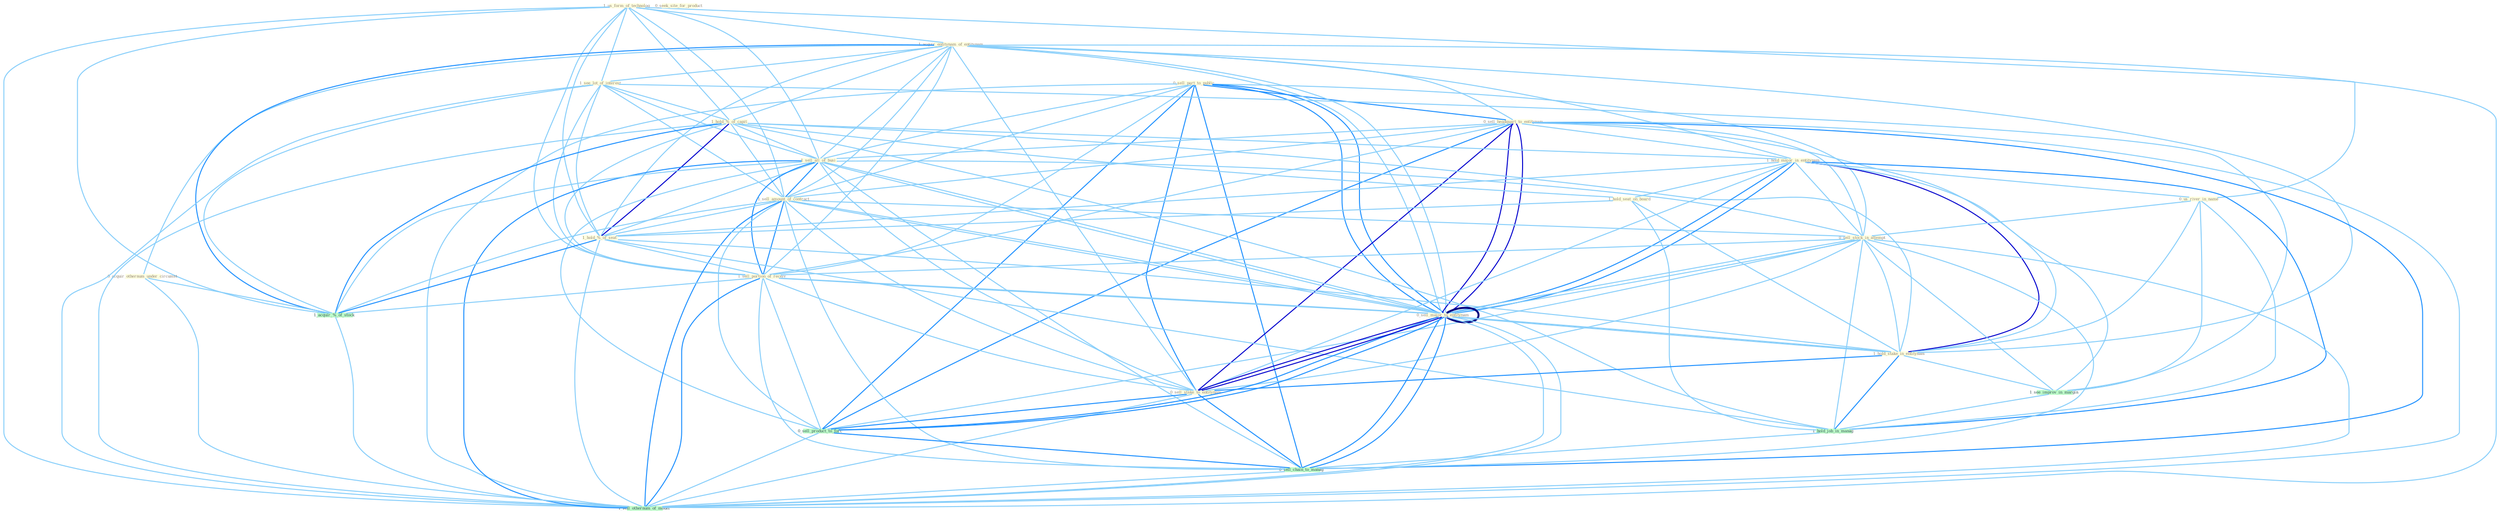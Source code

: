 Graph G{ 
    node
    [shape=polygon,style=filled,width=.5,height=.06,color="#BDFCC9",fixedsize=true,fontsize=4,
    fontcolor="#2f4f4f"];
    {node
    [color="#ffffe0", fontcolor="#8b7d6b"] "0_sell_part_to_public " "1_us_form_of_technolog " "1_acquir_entitynam_of_entitynam " "1_see_lot_of_interest " "0_sell_headquart_to_entitynam " "1_hold_%_of_capit " "1_sell_all_of_busi " "0_acquir_othernum_under_circumst " "1_sell_amount_of_contract " "1_hold_major_in_entitynam " "1_hold_seat_on_board " "1_hold_%_of_seat " "0_us_river_in_name " "0_sell_stock_in_attempt " "0_seek_site_for_product " "0_sell_major_to_entitynam " "1_sell_portion_of_receiv " "1_hold_stake_in_entitynam " "0_sell_stake_to_entitynam "}
{node [color="#fff0f5", fontcolor="#b22222"] "0_sell_major_to_entitynam "}
edge [color="#B0E2FF"];

	"0_sell_part_to_public " -- "0_sell_headquart_to_entitynam " [w="2", color="#1e90ff" , len=0.8];
	"0_sell_part_to_public " -- "1_sell_all_of_busi " [w="1", color="#87cefa" ];
	"0_sell_part_to_public " -- "1_sell_amount_of_contract " [w="1", color="#87cefa" ];
	"0_sell_part_to_public " -- "0_sell_stock_in_attempt " [w="1", color="#87cefa" ];
	"0_sell_part_to_public " -- "0_sell_major_to_entitynam " [w="2", color="#1e90ff" , len=0.8];
	"0_sell_part_to_public " -- "1_sell_portion_of_receiv " [w="1", color="#87cefa" ];
	"0_sell_part_to_public " -- "0_sell_stake_to_entitynam " [w="2", color="#1e90ff" , len=0.8];
	"0_sell_part_to_public " -- "0_sell_product_to_forc " [w="2", color="#1e90ff" , len=0.8];
	"0_sell_part_to_public " -- "0_sell_major_to_entitynam " [w="2", color="#1e90ff" , len=0.8];
	"0_sell_part_to_public " -- "0_sell_chain_to_manag " [w="2", color="#1e90ff" , len=0.8];
	"0_sell_part_to_public " -- "1_sell_othernum_of_model " [w="1", color="#87cefa" ];
	"1_us_form_of_technolog " -- "1_acquir_entitynam_of_entitynam " [w="1", color="#87cefa" ];
	"1_us_form_of_technolog " -- "1_see_lot_of_interest " [w="1", color="#87cefa" ];
	"1_us_form_of_technolog " -- "1_hold_%_of_capit " [w="1", color="#87cefa" ];
	"1_us_form_of_technolog " -- "1_sell_all_of_busi " [w="1", color="#87cefa" ];
	"1_us_form_of_technolog " -- "1_sell_amount_of_contract " [w="1", color="#87cefa" ];
	"1_us_form_of_technolog " -- "1_hold_%_of_seat " [w="1", color="#87cefa" ];
	"1_us_form_of_technolog " -- "0_us_river_in_name " [w="1", color="#87cefa" ];
	"1_us_form_of_technolog " -- "1_sell_portion_of_receiv " [w="1", color="#87cefa" ];
	"1_us_form_of_technolog " -- "1_acquir_%_of_stock " [w="1", color="#87cefa" ];
	"1_us_form_of_technolog " -- "1_sell_othernum_of_model " [w="1", color="#87cefa" ];
	"1_acquir_entitynam_of_entitynam " -- "1_see_lot_of_interest " [w="1", color="#87cefa" ];
	"1_acquir_entitynam_of_entitynam " -- "0_sell_headquart_to_entitynam " [w="1", color="#87cefa" ];
	"1_acquir_entitynam_of_entitynam " -- "1_hold_%_of_capit " [w="1", color="#87cefa" ];
	"1_acquir_entitynam_of_entitynam " -- "1_sell_all_of_busi " [w="1", color="#87cefa" ];
	"1_acquir_entitynam_of_entitynam " -- "0_acquir_othernum_under_circumst " [w="1", color="#87cefa" ];
	"1_acquir_entitynam_of_entitynam " -- "1_sell_amount_of_contract " [w="1", color="#87cefa" ];
	"1_acquir_entitynam_of_entitynam " -- "1_hold_major_in_entitynam " [w="1", color="#87cefa" ];
	"1_acquir_entitynam_of_entitynam " -- "1_hold_%_of_seat " [w="1", color="#87cefa" ];
	"1_acquir_entitynam_of_entitynam " -- "0_sell_major_to_entitynam " [w="1", color="#87cefa" ];
	"1_acquir_entitynam_of_entitynam " -- "1_sell_portion_of_receiv " [w="1", color="#87cefa" ];
	"1_acquir_entitynam_of_entitynam " -- "1_hold_stake_in_entitynam " [w="1", color="#87cefa" ];
	"1_acquir_entitynam_of_entitynam " -- "0_sell_stake_to_entitynam " [w="1", color="#87cefa" ];
	"1_acquir_entitynam_of_entitynam " -- "1_acquir_%_of_stock " [w="2", color="#1e90ff" , len=0.8];
	"1_acquir_entitynam_of_entitynam " -- "0_sell_major_to_entitynam " [w="1", color="#87cefa" ];
	"1_acquir_entitynam_of_entitynam " -- "1_sell_othernum_of_model " [w="1", color="#87cefa" ];
	"1_see_lot_of_interest " -- "1_hold_%_of_capit " [w="1", color="#87cefa" ];
	"1_see_lot_of_interest " -- "1_sell_all_of_busi " [w="1", color="#87cefa" ];
	"1_see_lot_of_interest " -- "1_sell_amount_of_contract " [w="1", color="#87cefa" ];
	"1_see_lot_of_interest " -- "1_hold_%_of_seat " [w="1", color="#87cefa" ];
	"1_see_lot_of_interest " -- "1_sell_portion_of_receiv " [w="1", color="#87cefa" ];
	"1_see_lot_of_interest " -- "1_see_improv_in_margin " [w="1", color="#87cefa" ];
	"1_see_lot_of_interest " -- "1_acquir_%_of_stock " [w="1", color="#87cefa" ];
	"1_see_lot_of_interest " -- "1_sell_othernum_of_model " [w="1", color="#87cefa" ];
	"0_sell_headquart_to_entitynam " -- "1_sell_all_of_busi " [w="1", color="#87cefa" ];
	"0_sell_headquart_to_entitynam " -- "1_sell_amount_of_contract " [w="1", color="#87cefa" ];
	"0_sell_headquart_to_entitynam " -- "1_hold_major_in_entitynam " [w="1", color="#87cefa" ];
	"0_sell_headquart_to_entitynam " -- "0_sell_stock_in_attempt " [w="1", color="#87cefa" ];
	"0_sell_headquart_to_entitynam " -- "0_sell_major_to_entitynam " [w="3", color="#0000cd" , len=0.6];
	"0_sell_headquart_to_entitynam " -- "1_sell_portion_of_receiv " [w="1", color="#87cefa" ];
	"0_sell_headquart_to_entitynam " -- "1_hold_stake_in_entitynam " [w="1", color="#87cefa" ];
	"0_sell_headquart_to_entitynam " -- "0_sell_stake_to_entitynam " [w="3", color="#0000cd" , len=0.6];
	"0_sell_headquart_to_entitynam " -- "0_sell_product_to_forc " [w="2", color="#1e90ff" , len=0.8];
	"0_sell_headquart_to_entitynam " -- "0_sell_major_to_entitynam " [w="3", color="#0000cd" , len=0.6];
	"0_sell_headquart_to_entitynam " -- "0_sell_chain_to_manag " [w="2", color="#1e90ff" , len=0.8];
	"0_sell_headquart_to_entitynam " -- "1_sell_othernum_of_model " [w="1", color="#87cefa" ];
	"1_hold_%_of_capit " -- "1_sell_all_of_busi " [w="1", color="#87cefa" ];
	"1_hold_%_of_capit " -- "1_sell_amount_of_contract " [w="1", color="#87cefa" ];
	"1_hold_%_of_capit " -- "1_hold_major_in_entitynam " [w="1", color="#87cefa" ];
	"1_hold_%_of_capit " -- "1_hold_seat_on_board " [w="1", color="#87cefa" ];
	"1_hold_%_of_capit " -- "1_hold_%_of_seat " [w="3", color="#0000cd" , len=0.6];
	"1_hold_%_of_capit " -- "1_sell_portion_of_receiv " [w="1", color="#87cefa" ];
	"1_hold_%_of_capit " -- "1_hold_stake_in_entitynam " [w="1", color="#87cefa" ];
	"1_hold_%_of_capit " -- "1_acquir_%_of_stock " [w="2", color="#1e90ff" , len=0.8];
	"1_hold_%_of_capit " -- "1_hold_job_in_manag " [w="1", color="#87cefa" ];
	"1_hold_%_of_capit " -- "1_sell_othernum_of_model " [w="1", color="#87cefa" ];
	"1_sell_all_of_busi " -- "1_sell_amount_of_contract " [w="2", color="#1e90ff" , len=0.8];
	"1_sell_all_of_busi " -- "1_hold_%_of_seat " [w="1", color="#87cefa" ];
	"1_sell_all_of_busi " -- "0_sell_stock_in_attempt " [w="1", color="#87cefa" ];
	"1_sell_all_of_busi " -- "0_sell_major_to_entitynam " [w="1", color="#87cefa" ];
	"1_sell_all_of_busi " -- "1_sell_portion_of_receiv " [w="2", color="#1e90ff" , len=0.8];
	"1_sell_all_of_busi " -- "0_sell_stake_to_entitynam " [w="1", color="#87cefa" ];
	"1_sell_all_of_busi " -- "1_acquir_%_of_stock " [w="1", color="#87cefa" ];
	"1_sell_all_of_busi " -- "0_sell_product_to_forc " [w="1", color="#87cefa" ];
	"1_sell_all_of_busi " -- "0_sell_major_to_entitynam " [w="1", color="#87cefa" ];
	"1_sell_all_of_busi " -- "0_sell_chain_to_manag " [w="1", color="#87cefa" ];
	"1_sell_all_of_busi " -- "1_sell_othernum_of_model " [w="2", color="#1e90ff" , len=0.8];
	"0_acquir_othernum_under_circumst " -- "1_acquir_%_of_stock " [w="1", color="#87cefa" ];
	"0_acquir_othernum_under_circumst " -- "1_sell_othernum_of_model " [w="1", color="#87cefa" ];
	"1_sell_amount_of_contract " -- "1_hold_%_of_seat " [w="1", color="#87cefa" ];
	"1_sell_amount_of_contract " -- "0_sell_stock_in_attempt " [w="1", color="#87cefa" ];
	"1_sell_amount_of_contract " -- "0_sell_major_to_entitynam " [w="1", color="#87cefa" ];
	"1_sell_amount_of_contract " -- "1_sell_portion_of_receiv " [w="2", color="#1e90ff" , len=0.8];
	"1_sell_amount_of_contract " -- "0_sell_stake_to_entitynam " [w="1", color="#87cefa" ];
	"1_sell_amount_of_contract " -- "1_acquir_%_of_stock " [w="1", color="#87cefa" ];
	"1_sell_amount_of_contract " -- "0_sell_product_to_forc " [w="1", color="#87cefa" ];
	"1_sell_amount_of_contract " -- "0_sell_major_to_entitynam " [w="1", color="#87cefa" ];
	"1_sell_amount_of_contract " -- "0_sell_chain_to_manag " [w="1", color="#87cefa" ];
	"1_sell_amount_of_contract " -- "1_sell_othernum_of_model " [w="2", color="#1e90ff" , len=0.8];
	"1_hold_major_in_entitynam " -- "1_hold_seat_on_board " [w="1", color="#87cefa" ];
	"1_hold_major_in_entitynam " -- "1_hold_%_of_seat " [w="1", color="#87cefa" ];
	"1_hold_major_in_entitynam " -- "0_us_river_in_name " [w="1", color="#87cefa" ];
	"1_hold_major_in_entitynam " -- "0_sell_stock_in_attempt " [w="1", color="#87cefa" ];
	"1_hold_major_in_entitynam " -- "0_sell_major_to_entitynam " [w="2", color="#1e90ff" , len=0.8];
	"1_hold_major_in_entitynam " -- "1_hold_stake_in_entitynam " [w="3", color="#0000cd" , len=0.6];
	"1_hold_major_in_entitynam " -- "0_sell_stake_to_entitynam " [w="1", color="#87cefa" ];
	"1_hold_major_in_entitynam " -- "1_see_improv_in_margin " [w="1", color="#87cefa" ];
	"1_hold_major_in_entitynam " -- "1_hold_job_in_manag " [w="2", color="#1e90ff" , len=0.8];
	"1_hold_major_in_entitynam " -- "0_sell_major_to_entitynam " [w="2", color="#1e90ff" , len=0.8];
	"1_hold_seat_on_board " -- "1_hold_%_of_seat " [w="1", color="#87cefa" ];
	"1_hold_seat_on_board " -- "1_hold_stake_in_entitynam " [w="1", color="#87cefa" ];
	"1_hold_seat_on_board " -- "1_hold_job_in_manag " [w="1", color="#87cefa" ];
	"1_hold_%_of_seat " -- "1_sell_portion_of_receiv " [w="1", color="#87cefa" ];
	"1_hold_%_of_seat " -- "1_hold_stake_in_entitynam " [w="1", color="#87cefa" ];
	"1_hold_%_of_seat " -- "1_acquir_%_of_stock " [w="2", color="#1e90ff" , len=0.8];
	"1_hold_%_of_seat " -- "1_hold_job_in_manag " [w="1", color="#87cefa" ];
	"1_hold_%_of_seat " -- "1_sell_othernum_of_model " [w="1", color="#87cefa" ];
	"0_us_river_in_name " -- "0_sell_stock_in_attempt " [w="1", color="#87cefa" ];
	"0_us_river_in_name " -- "1_hold_stake_in_entitynam " [w="1", color="#87cefa" ];
	"0_us_river_in_name " -- "1_see_improv_in_margin " [w="1", color="#87cefa" ];
	"0_us_river_in_name " -- "1_hold_job_in_manag " [w="1", color="#87cefa" ];
	"0_sell_stock_in_attempt " -- "0_sell_major_to_entitynam " [w="1", color="#87cefa" ];
	"0_sell_stock_in_attempt " -- "1_sell_portion_of_receiv " [w="1", color="#87cefa" ];
	"0_sell_stock_in_attempt " -- "1_hold_stake_in_entitynam " [w="1", color="#87cefa" ];
	"0_sell_stock_in_attempt " -- "0_sell_stake_to_entitynam " [w="1", color="#87cefa" ];
	"0_sell_stock_in_attempt " -- "1_see_improv_in_margin " [w="1", color="#87cefa" ];
	"0_sell_stock_in_attempt " -- "1_hold_job_in_manag " [w="1", color="#87cefa" ];
	"0_sell_stock_in_attempt " -- "0_sell_product_to_forc " [w="1", color="#87cefa" ];
	"0_sell_stock_in_attempt " -- "0_sell_major_to_entitynam " [w="1", color="#87cefa" ];
	"0_sell_stock_in_attempt " -- "0_sell_chain_to_manag " [w="1", color="#87cefa" ];
	"0_sell_stock_in_attempt " -- "1_sell_othernum_of_model " [w="1", color="#87cefa" ];
	"0_sell_major_to_entitynam " -- "1_sell_portion_of_receiv " [w="1", color="#87cefa" ];
	"0_sell_major_to_entitynam " -- "1_hold_stake_in_entitynam " [w="1", color="#87cefa" ];
	"0_sell_major_to_entitynam " -- "0_sell_stake_to_entitynam " [w="3", color="#0000cd" , len=0.6];
	"0_sell_major_to_entitynam " -- "0_sell_product_to_forc " [w="2", color="#1e90ff" , len=0.8];
	"0_sell_major_to_entitynam " -- "0_sell_major_to_entitynam " [w="4", style=bold, color="#000080", len=0.4];
	"0_sell_major_to_entitynam " -- "0_sell_chain_to_manag " [w="2", color="#1e90ff" , len=0.8];
	"0_sell_major_to_entitynam " -- "1_sell_othernum_of_model " [w="1", color="#87cefa" ];
	"1_sell_portion_of_receiv " -- "0_sell_stake_to_entitynam " [w="1", color="#87cefa" ];
	"1_sell_portion_of_receiv " -- "1_acquir_%_of_stock " [w="1", color="#87cefa" ];
	"1_sell_portion_of_receiv " -- "0_sell_product_to_forc " [w="1", color="#87cefa" ];
	"1_sell_portion_of_receiv " -- "0_sell_major_to_entitynam " [w="1", color="#87cefa" ];
	"1_sell_portion_of_receiv " -- "0_sell_chain_to_manag " [w="1", color="#87cefa" ];
	"1_sell_portion_of_receiv " -- "1_sell_othernum_of_model " [w="2", color="#1e90ff" , len=0.8];
	"1_hold_stake_in_entitynam " -- "0_sell_stake_to_entitynam " [w="2", color="#1e90ff" , len=0.8];
	"1_hold_stake_in_entitynam " -- "1_see_improv_in_margin " [w="1", color="#87cefa" ];
	"1_hold_stake_in_entitynam " -- "1_hold_job_in_manag " [w="2", color="#1e90ff" , len=0.8];
	"1_hold_stake_in_entitynam " -- "0_sell_major_to_entitynam " [w="1", color="#87cefa" ];
	"0_sell_stake_to_entitynam " -- "0_sell_product_to_forc " [w="2", color="#1e90ff" , len=0.8];
	"0_sell_stake_to_entitynam " -- "0_sell_major_to_entitynam " [w="3", color="#0000cd" , len=0.6];
	"0_sell_stake_to_entitynam " -- "0_sell_chain_to_manag " [w="2", color="#1e90ff" , len=0.8];
	"0_sell_stake_to_entitynam " -- "1_sell_othernum_of_model " [w="1", color="#87cefa" ];
	"1_see_improv_in_margin " -- "1_hold_job_in_manag " [w="1", color="#87cefa" ];
	"1_acquir_%_of_stock " -- "1_sell_othernum_of_model " [w="1", color="#87cefa" ];
	"1_hold_job_in_manag " -- "0_sell_chain_to_manag " [w="1", color="#87cefa" ];
	"0_sell_product_to_forc " -- "0_sell_major_to_entitynam " [w="2", color="#1e90ff" , len=0.8];
	"0_sell_product_to_forc " -- "0_sell_chain_to_manag " [w="2", color="#1e90ff" , len=0.8];
	"0_sell_product_to_forc " -- "1_sell_othernum_of_model " [w="1", color="#87cefa" ];
	"0_sell_major_to_entitynam " -- "0_sell_chain_to_manag " [w="2", color="#1e90ff" , len=0.8];
	"0_sell_major_to_entitynam " -- "1_sell_othernum_of_model " [w="1", color="#87cefa" ];
	"0_sell_chain_to_manag " -- "1_sell_othernum_of_model " [w="1", color="#87cefa" ];
}